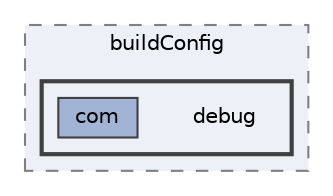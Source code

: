 digraph "build/app/generated/source/buildConfig/debug"
{
 // LATEX_PDF_SIZE
  bgcolor="transparent";
  edge [fontname=Helvetica,fontsize=10,labelfontname=Helvetica,labelfontsize=10];
  node [fontname=Helvetica,fontsize=10,shape=box,height=0.2,width=0.4];
  compound=true
  subgraph clusterdir_a58ba22edfc6051dfad44453a11acc21 {
    graph [ bgcolor="#edf0f7", pencolor="grey50", label="buildConfig", fontname=Helvetica,fontsize=10 style="filled,dashed", URL="dir_a58ba22edfc6051dfad44453a11acc21.html",tooltip=""]
  subgraph clusterdir_1637135e6d30ed994b8d54ff880a396d {
    graph [ bgcolor="#edf0f7", pencolor="grey25", label="", fontname=Helvetica,fontsize=10 style="filled,bold", URL="dir_1637135e6d30ed994b8d54ff880a396d.html",tooltip=""]
    dir_1637135e6d30ed994b8d54ff880a396d [shape=plaintext, label="debug"];
  dir_eb70ce72fd6650b53d2d032474923987 [label="com", fillcolor="#a2b4d6", color="grey25", style="filled", URL="dir_eb70ce72fd6650b53d2d032474923987.html",tooltip=""];
  }
  }
}
